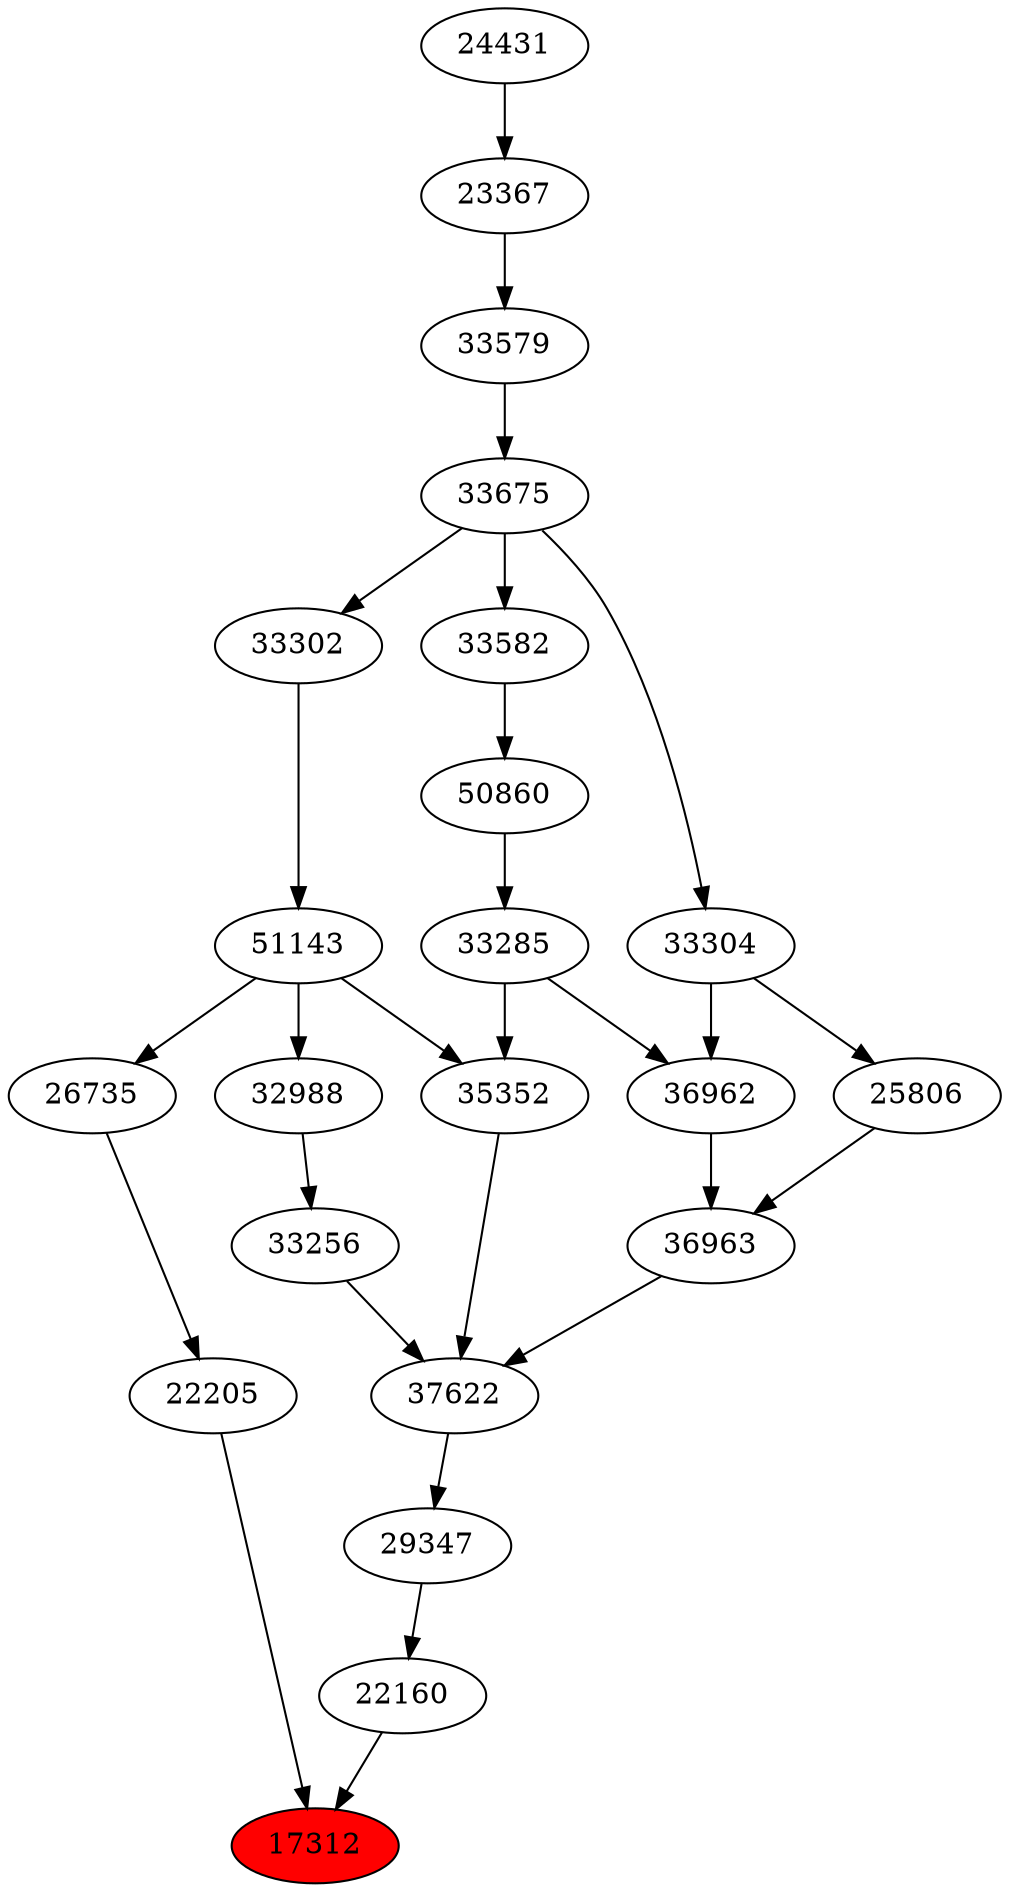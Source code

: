 strict digraph{ 
17312 [label="17312" fillcolor=red style=filled]
22160 -> 17312
22205 -> 17312
22160 [label="22160"]
29347 -> 22160
22205 [label="22205"]
26735 -> 22205
29347 [label="29347"]
37622 -> 29347
26735 [label="26735"]
51143 -> 26735
37622 [label="37622"]
36963 -> 37622
35352 -> 37622
33256 -> 37622
51143 [label="51143"]
33302 -> 51143
36963 [label="36963"]
36962 -> 36963
25806 -> 36963
35352 [label="35352"]
33285 -> 35352
51143 -> 35352
33256 [label="33256"]
32988 -> 33256
33302 [label="33302"]
33675 -> 33302
36962 [label="36962"]
33285 -> 36962
33304 -> 36962
25806 [label="25806"]
33304 -> 25806
33285 [label="33285"]
50860 -> 33285
32988 [label="32988"]
51143 -> 32988
33675 [label="33675"]
33579 -> 33675
33304 [label="33304"]
33675 -> 33304
50860 [label="50860"]
33582 -> 50860
33579 [label="33579"]
23367 -> 33579
33582 [label="33582"]
33675 -> 33582
23367 [label="23367"]
24431 -> 23367
24431 [label="24431"]
}